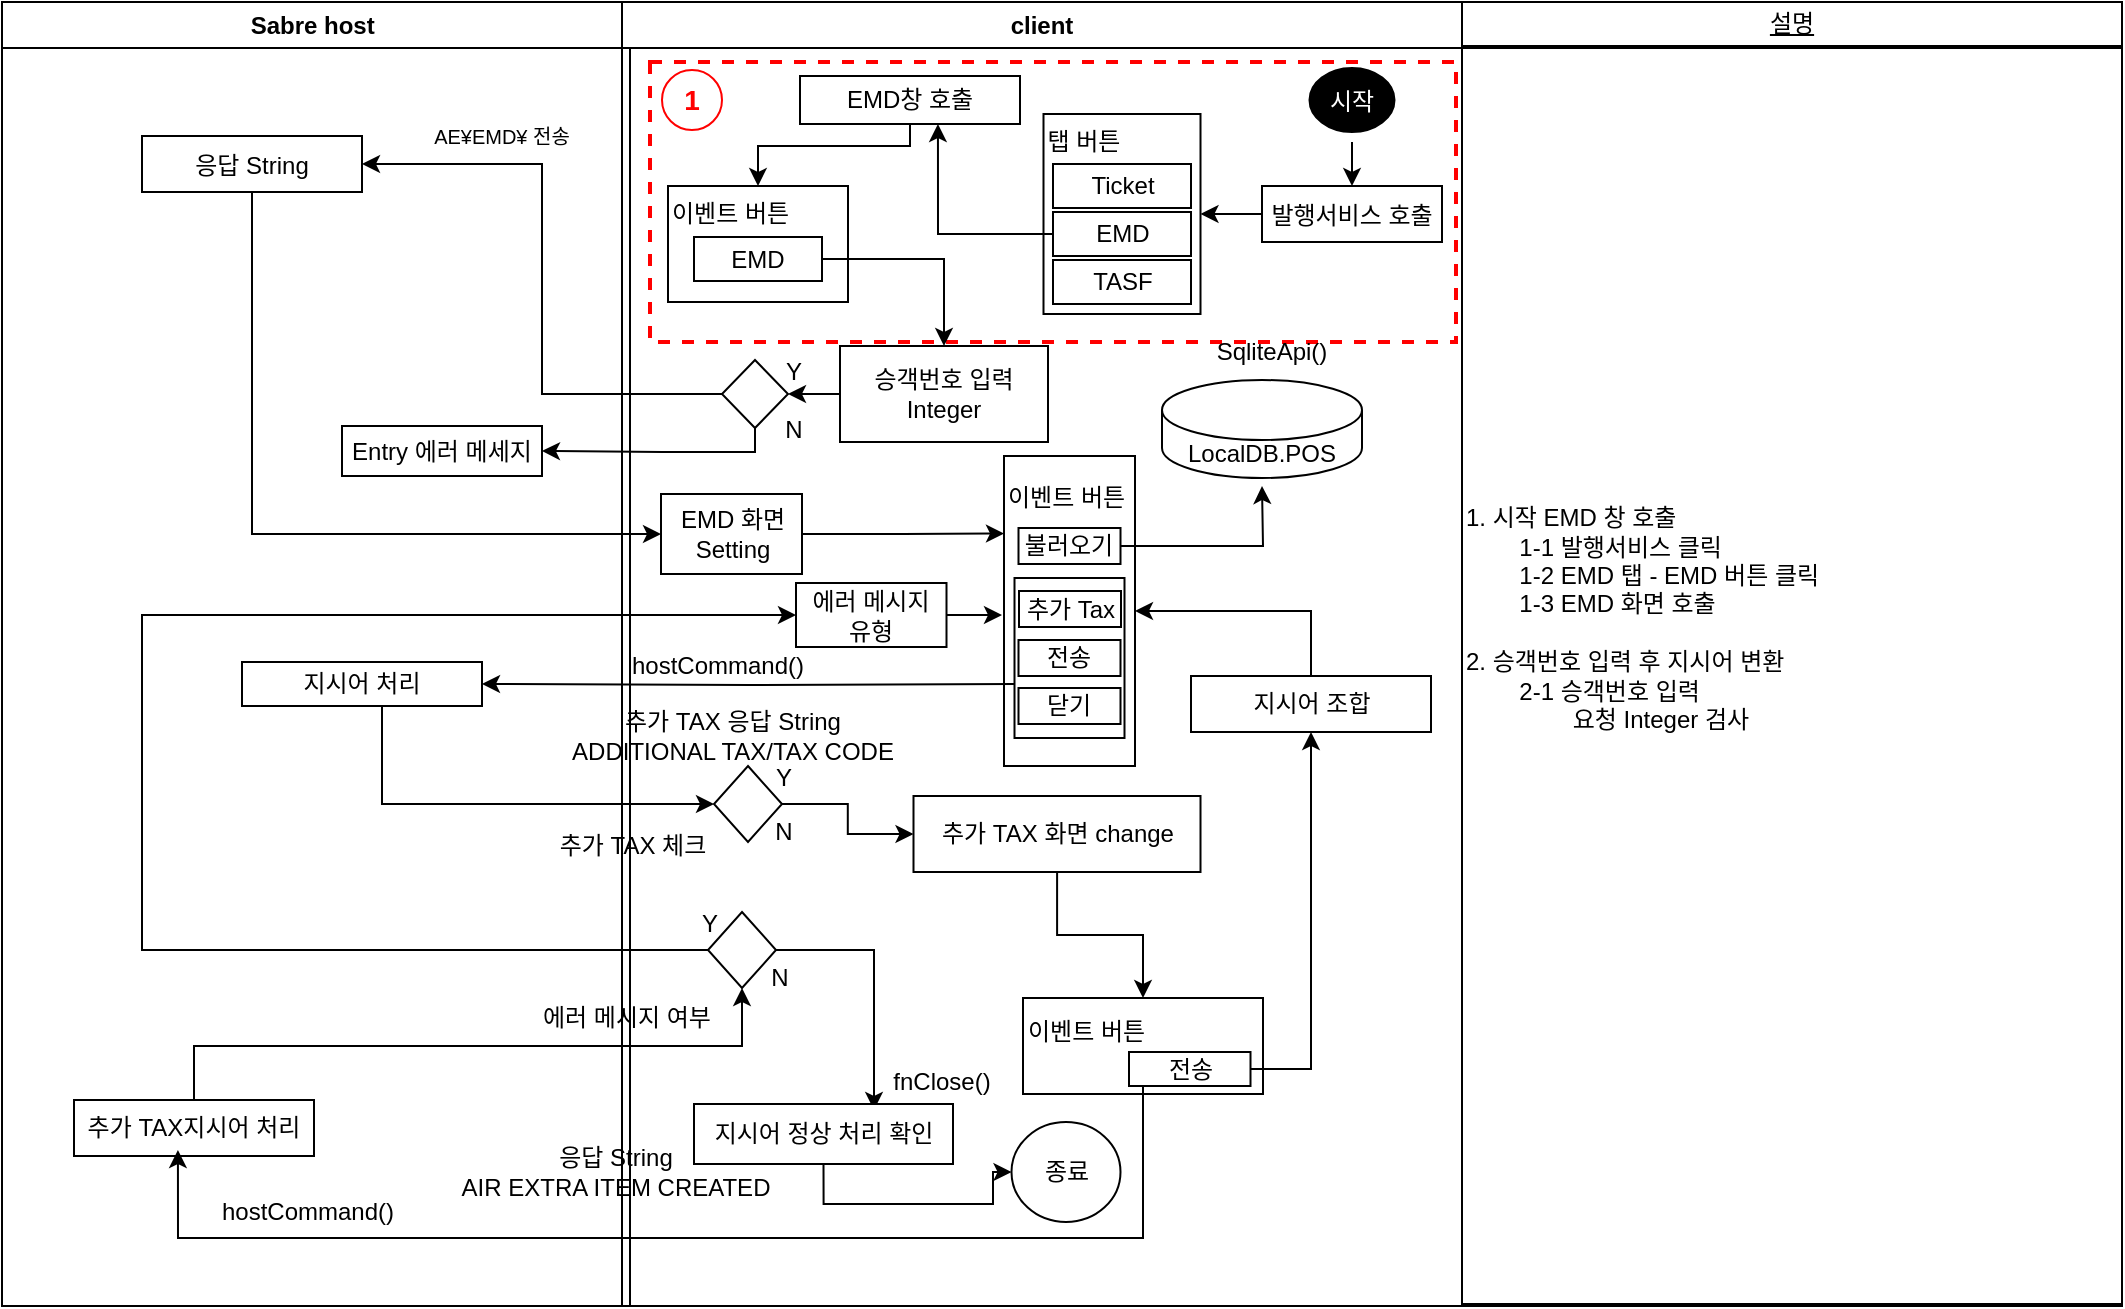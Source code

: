 <mxfile version="22.0.4" type="github">
  <diagram name="Page-1" id="e7e014a7-5840-1c2e-5031-d8a46d1fe8dd">
    <mxGraphModel dx="1434" dy="790" grid="1" gridSize="10" guides="1" tooltips="1" connect="1" arrows="1" fold="1" page="1" pageScale="1" pageWidth="1169" pageHeight="826" background="none" math="0" shadow="0">
      <root>
        <mxCell id="0" />
        <mxCell id="1" parent="0" />
        <mxCell id="2" value="Sabre host " style="swimlane;whiteSpace=wrap" parent="1" vertex="1">
          <mxGeometry x="50" y="128" width="314" height="652" as="geometry" />
        </mxCell>
        <mxCell id="7" value="응답 String" style="" parent="2" vertex="1">
          <mxGeometry x="70" y="67" width="110" height="28" as="geometry" />
        </mxCell>
        <mxCell id="6lSSJdkd9sKQMiOpRLFT-60" value="AE¥EMD¥ 전송" style="text;html=1;strokeColor=none;fillColor=none;align=center;verticalAlign=middle;whiteSpace=wrap;rounded=0;fontSize=10;" parent="2" vertex="1">
          <mxGeometry x="200" y="52" width="100" height="30" as="geometry" />
        </mxCell>
        <mxCell id="Ui-U3dEre2GQDIWSYj0z-24" value="Entry 에러 메세지" style="rounded=0;whiteSpace=wrap;html=1;" vertex="1" parent="2">
          <mxGeometry x="170" y="212" width="100" height="25" as="geometry" />
        </mxCell>
        <mxCell id="Ui-U3dEre2GQDIWSYj0z-34" value="지시어 처리" style="whiteSpace=wrap;html=1;rounded=0;" vertex="1" parent="2">
          <mxGeometry x="120" y="330" width="120" height="22" as="geometry" />
        </mxCell>
        <mxCell id="Ui-U3dEre2GQDIWSYj0z-89" value="추가 TAX지시어 처리" style="rounded=0;whiteSpace=wrap;html=1;" vertex="1" parent="2">
          <mxGeometry x="36" y="549" width="120" height="28" as="geometry" />
        </mxCell>
        <mxCell id="Ui-U3dEre2GQDIWSYj0z-91" value="hostCommand()" style="text;html=1;strokeColor=none;fillColor=none;align=center;verticalAlign=middle;whiteSpace=wrap;rounded=0;" vertex="1" parent="2">
          <mxGeometry x="86" y="591" width="134" height="28" as="geometry" />
        </mxCell>
        <mxCell id="3" value="client" style="swimlane;whiteSpace=wrap" parent="1" vertex="1">
          <mxGeometry x="360" y="128" width="420" height="652" as="geometry" />
        </mxCell>
        <mxCell id="Ui-U3dEre2GQDIWSYj0z-120" value="" style="verticalLabelPosition=bottom;verticalAlign=top;html=1;shape=mxgraph.basic.rect;fillColor2=none;strokeWidth=2;size=20;indent=5;dashed=1;strokeColor=#FF0000;" vertex="1" parent="3">
          <mxGeometry x="14" y="30" width="403" height="140" as="geometry" />
        </mxCell>
        <mxCell id="13" value="시작" style="ellipse;shape=startState;fillColor=#000000;strokeColor=#FFFFFF;fontColor=#FFFFFF;" parent="3" vertex="1">
          <mxGeometry x="338.75" y="28" width="52.5" height="42" as="geometry" />
        </mxCell>
        <mxCell id="6lSSJdkd9sKQMiOpRLFT-57" value="" style="edgeStyle=orthogonalEdgeStyle;rounded=0;orthogonalLoop=1;jettySize=auto;html=1;" parent="3" source="15" target="6lSSJdkd9sKQMiOpRLFT-56" edge="1">
          <mxGeometry relative="1" as="geometry" />
        </mxCell>
        <mxCell id="15" value="발행서비스 호출" style="" parent="3" vertex="1">
          <mxGeometry x="320" y="92" width="90" height="28" as="geometry" />
        </mxCell>
        <mxCell id="Ui-U3dEre2GQDIWSYj0z-18" value="" style="edgeStyle=orthogonalEdgeStyle;rounded=0;orthogonalLoop=1;jettySize=auto;html=1;entryX=0.5;entryY=0;entryDx=0;entryDy=0;" edge="1" parent="3" source="6lSSJdkd9sKQMiOpRLFT-50" target="6lSSJdkd9sKQMiOpRLFT-61">
          <mxGeometry relative="1" as="geometry">
            <Array as="points">
              <mxPoint x="144" y="72" />
              <mxPoint x="68" y="72" />
            </Array>
          </mxGeometry>
        </mxCell>
        <mxCell id="6lSSJdkd9sKQMiOpRLFT-50" value="EMD창 호출" style="whiteSpace=wrap;html=1;" parent="3" vertex="1">
          <mxGeometry x="89" y="37" width="110" height="24" as="geometry" />
        </mxCell>
        <mxCell id="6lSSJdkd9sKQMiOpRLFT-56" value="탭 버튼&#xa;" style="align=left;verticalAlign=top;" parent="3" vertex="1">
          <mxGeometry x="210.75" y="56" width="78.5" height="100" as="geometry" />
        </mxCell>
        <mxCell id="6lSSJdkd9sKQMiOpRLFT-58" value="Ticket" style="rounded=0;whiteSpace=wrap;html=1;" parent="3" vertex="1">
          <mxGeometry x="215.5" y="81" width="69" height="22" as="geometry" />
        </mxCell>
        <mxCell id="6lSSJdkd9sKQMiOpRLFT-61" value="이벤트 버튼&#xa;" style="align=left;verticalAlign=top;" parent="3" vertex="1">
          <mxGeometry x="23" y="92" width="90" height="58" as="geometry" />
        </mxCell>
        <mxCell id="Ui-U3dEre2GQDIWSYj0z-20" value="" style="edgeStyle=orthogonalEdgeStyle;rounded=0;orthogonalLoop=1;jettySize=auto;html=1;" edge="1" parent="3" source="6lSSJdkd9sKQMiOpRLFT-62" target="Ui-U3dEre2GQDIWSYj0z-19">
          <mxGeometry relative="1" as="geometry" />
        </mxCell>
        <mxCell id="6lSSJdkd9sKQMiOpRLFT-62" value="EMD" style="rounded=0;whiteSpace=wrap;html=1;" parent="3" vertex="1">
          <mxGeometry x="36" y="117.5" width="64" height="22" as="geometry" />
        </mxCell>
        <mxCell id="6lSSJdkd9sKQMiOpRLFT-72" value="" style="endArrow=classic;html=1;rounded=0;exitX=0.5;exitY=1;exitDx=0;exitDy=0;" parent="3" source="13" target="15" edge="1">
          <mxGeometry width="50" height="50" relative="1" as="geometry">
            <mxPoint x="370" y="302" as="sourcePoint" />
            <mxPoint x="420" y="252" as="targetPoint" />
          </mxGeometry>
        </mxCell>
        <mxCell id="6lSSJdkd9sKQMiOpRLFT-82" value="Y" style="text;html=1;strokeColor=none;fillColor=none;align=center;verticalAlign=middle;whiteSpace=wrap;rounded=0;" parent="3" vertex="1">
          <mxGeometry x="59" y="179" width="54" height="11" as="geometry" />
        </mxCell>
        <mxCell id="6lSSJdkd9sKQMiOpRLFT-83" value="N" style="text;html=1;strokeColor=none;fillColor=none;align=center;verticalAlign=middle;whiteSpace=wrap;rounded=0;" parent="3" vertex="1">
          <mxGeometry x="76" y="212" width="20" height="3" as="geometry" />
        </mxCell>
        <mxCell id="Ui-U3dEre2GQDIWSYj0z-28" value="" style="edgeStyle=orthogonalEdgeStyle;rounded=0;orthogonalLoop=1;jettySize=auto;html=1;entryX=0;entryY=0.25;entryDx=0;entryDy=0;" edge="1" parent="3" source="6lSSJdkd9sKQMiOpRLFT-89" target="6lSSJdkd9sKQMiOpRLFT-98">
          <mxGeometry relative="1" as="geometry" />
        </mxCell>
        <mxCell id="6lSSJdkd9sKQMiOpRLFT-89" value="EMD 화면&lt;br&gt;Setting" style="rounded=0;whiteSpace=wrap;html=1;" parent="3" vertex="1">
          <mxGeometry x="19.5" y="246" width="70.5" height="40" as="geometry" />
        </mxCell>
        <mxCell id="6lSSJdkd9sKQMiOpRLFT-98" value="이벤트 버튼&lt;br&gt;&lt;br&gt;&lt;br&gt;&lt;br&gt;&lt;br&gt;&lt;br&gt;&lt;br&gt;&lt;br&gt;&lt;br&gt;" style="rounded=0;whiteSpace=wrap;html=1;align=left;" parent="3" vertex="1">
          <mxGeometry x="191" y="227" width="65.5" height="155" as="geometry" />
        </mxCell>
        <mxCell id="Ui-U3dEre2GQDIWSYj0z-30" style="edgeStyle=orthogonalEdgeStyle;rounded=0;orthogonalLoop=1;jettySize=auto;html=1;exitX=1;exitY=0.5;exitDx=0;exitDy=0;" edge="1" parent="3" source="6lSSJdkd9sKQMiOpRLFT-100">
          <mxGeometry relative="1" as="geometry">
            <mxPoint x="320" y="242" as="targetPoint" />
          </mxGeometry>
        </mxCell>
        <mxCell id="6lSSJdkd9sKQMiOpRLFT-100" value="불러오기" style="rounded=0;whiteSpace=wrap;html=1;" parent="3" vertex="1">
          <mxGeometry x="198.25" y="263" width="51" height="18" as="geometry" />
        </mxCell>
        <mxCell id="6lSSJdkd9sKQMiOpRLFT-110" value="" style="rounded=0;whiteSpace=wrap;html=1;" parent="3" vertex="1">
          <mxGeometry x="196.25" y="288" width="55" height="80" as="geometry" />
        </mxCell>
        <mxCell id="6lSSJdkd9sKQMiOpRLFT-101" value="추가 Tax" style="rounded=0;whiteSpace=wrap;html=1;" parent="3" vertex="1">
          <mxGeometry x="198.5" y="294.5" width="51" height="18" as="geometry" />
        </mxCell>
        <mxCell id="6lSSJdkd9sKQMiOpRLFT-104" value="전송" style="rounded=0;whiteSpace=wrap;html=1;" parent="3" vertex="1">
          <mxGeometry x="198.25" y="319" width="51" height="18" as="geometry" />
        </mxCell>
        <mxCell id="6lSSJdkd9sKQMiOpRLFT-105" value="닫기" style="rounded=0;whiteSpace=wrap;html=1;" parent="3" vertex="1">
          <mxGeometry x="198.25" y="343" width="51" height="18" as="geometry" />
        </mxCell>
        <mxCell id="Ui-U3dEre2GQDIWSYj0z-17" value="" style="edgeStyle=orthogonalEdgeStyle;rounded=0;orthogonalLoop=1;jettySize=auto;html=1;entryX=0.627;entryY=1;entryDx=0;entryDy=0;entryPerimeter=0;" edge="1" parent="3" source="Ui-U3dEre2GQDIWSYj0z-15" target="6lSSJdkd9sKQMiOpRLFT-50">
          <mxGeometry relative="1" as="geometry" />
        </mxCell>
        <mxCell id="Ui-U3dEre2GQDIWSYj0z-15" value="EMD" style="rounded=0;whiteSpace=wrap;html=1;" vertex="1" parent="3">
          <mxGeometry x="215.5" y="105" width="69" height="22" as="geometry" />
        </mxCell>
        <mxCell id="Ui-U3dEre2GQDIWSYj0z-16" value="TASF" style="rounded=0;whiteSpace=wrap;html=1;" vertex="1" parent="3">
          <mxGeometry x="215.5" y="129" width="69" height="22" as="geometry" />
        </mxCell>
        <mxCell id="Ui-U3dEre2GQDIWSYj0z-22" value="" style="edgeStyle=orthogonalEdgeStyle;rounded=0;orthogonalLoop=1;jettySize=auto;html=1;" edge="1" parent="3" source="Ui-U3dEre2GQDIWSYj0z-19" target="Ui-U3dEre2GQDIWSYj0z-21">
          <mxGeometry relative="1" as="geometry" />
        </mxCell>
        <mxCell id="Ui-U3dEre2GQDIWSYj0z-19" value="승객번호 입력&lt;br&gt;Integer" style="rounded=0;whiteSpace=wrap;html=1;" vertex="1" parent="3">
          <mxGeometry x="109" y="172" width="104" height="48" as="geometry" />
        </mxCell>
        <mxCell id="Ui-U3dEre2GQDIWSYj0z-21" value="" style="rhombus;whiteSpace=wrap;html=1;rounded=0;" vertex="1" parent="3">
          <mxGeometry x="50" y="179" width="33" height="34" as="geometry" />
        </mxCell>
        <mxCell id="Ui-U3dEre2GQDIWSYj0z-29" value="LocalDB.POS" style="shape=cylinder3;whiteSpace=wrap;html=1;boundedLbl=1;backgroundOutline=1;size=15;" vertex="1" parent="3">
          <mxGeometry x="270" y="189" width="100" height="49" as="geometry" />
        </mxCell>
        <mxCell id="Ui-U3dEre2GQDIWSYj0z-31" value="SqliteApi()" style="text;html=1;strokeColor=none;fillColor=none;align=center;verticalAlign=middle;whiteSpace=wrap;rounded=0;" vertex="1" parent="3">
          <mxGeometry x="284.5" y="160" width="80" height="30" as="geometry" />
        </mxCell>
        <mxCell id="Ui-U3dEre2GQDIWSYj0z-36" value="hostCommand()" style="text;html=1;strokeColor=none;fillColor=none;align=center;verticalAlign=middle;whiteSpace=wrap;rounded=0;" vertex="1" parent="3">
          <mxGeometry x="-19" y="318" width="134" height="28" as="geometry" />
        </mxCell>
        <mxCell id="Ui-U3dEre2GQDIWSYj0z-82" value="" style="edgeStyle=orthogonalEdgeStyle;rounded=0;orthogonalLoop=1;jettySize=auto;html=1;" edge="1" parent="3" source="Ui-U3dEre2GQDIWSYj0z-37" target="Ui-U3dEre2GQDIWSYj0z-81">
          <mxGeometry relative="1" as="geometry" />
        </mxCell>
        <mxCell id="Ui-U3dEre2GQDIWSYj0z-37" value="" style="rhombus;whiteSpace=wrap;html=1;rounded=0;" vertex="1" parent="3">
          <mxGeometry x="46" y="382" width="34" height="38" as="geometry" />
        </mxCell>
        <mxCell id="Ui-U3dEre2GQDIWSYj0z-72" value="Y" style="text;html=1;strokeColor=none;fillColor=none;align=center;verticalAlign=middle;whiteSpace=wrap;rounded=0;" vertex="1" parent="3">
          <mxGeometry x="54" y="382" width="54" height="11" as="geometry" />
        </mxCell>
        <mxCell id="Ui-U3dEre2GQDIWSYj0z-73" value="N" style="text;html=1;strokeColor=none;fillColor=none;align=center;verticalAlign=middle;whiteSpace=wrap;rounded=0;" vertex="1" parent="3">
          <mxGeometry x="71" y="413" width="20" height="3" as="geometry" />
        </mxCell>
        <mxCell id="Ui-U3dEre2GQDIWSYj0z-75" value="추가 TAX 응답 String&lt;br&gt;ADDITIONAL TAX/TAX CODE" style="text;html=1;strokeColor=none;fillColor=none;align=center;verticalAlign=middle;whiteSpace=wrap;rounded=0;" vertex="1" parent="3">
          <mxGeometry x="-37.5" y="337" width="184.5" height="60" as="geometry" />
        </mxCell>
        <mxCell id="Ui-U3dEre2GQDIWSYj0z-76" value="추가 TAX 체크" style="text;html=1;strokeColor=none;fillColor=none;align=center;verticalAlign=middle;whiteSpace=wrap;rounded=0;" vertex="1" parent="3">
          <mxGeometry x="-72" y="413" width="155" height="18" as="geometry" />
        </mxCell>
        <mxCell id="Ui-U3dEre2GQDIWSYj0z-84" value="" style="edgeStyle=orthogonalEdgeStyle;rounded=0;orthogonalLoop=1;jettySize=auto;html=1;" edge="1" parent="3" source="Ui-U3dEre2GQDIWSYj0z-81" target="Ui-U3dEre2GQDIWSYj0z-83">
          <mxGeometry relative="1" as="geometry" />
        </mxCell>
        <mxCell id="Ui-U3dEre2GQDIWSYj0z-81" value="추가 TAX 화면 change" style="rounded=0;whiteSpace=wrap;html=1;" vertex="1" parent="3">
          <mxGeometry x="145.75" y="397" width="143.5" height="38" as="geometry" />
        </mxCell>
        <mxCell id="Ui-U3dEre2GQDIWSYj0z-83" value="이벤트 버튼&lt;br&gt;&amp;nbsp;&amp;nbsp;" style="whiteSpace=wrap;html=1;rounded=0;align=left;" vertex="1" parent="3">
          <mxGeometry x="200.5" y="498" width="120" height="48" as="geometry" />
        </mxCell>
        <mxCell id="Ui-U3dEre2GQDIWSYj0z-87" style="edgeStyle=orthogonalEdgeStyle;rounded=0;orthogonalLoop=1;jettySize=auto;html=1;exitX=1;exitY=0.5;exitDx=0;exitDy=0;entryX=0.5;entryY=1;entryDx=0;entryDy=0;" edge="1" parent="3" source="Ui-U3dEre2GQDIWSYj0z-85" target="Ui-U3dEre2GQDIWSYj0z-86">
          <mxGeometry relative="1" as="geometry" />
        </mxCell>
        <mxCell id="Ui-U3dEre2GQDIWSYj0z-85" value="전송" style="rounded=0;whiteSpace=wrap;html=1;" vertex="1" parent="3">
          <mxGeometry x="253.5" y="525" width="60.75" height="17" as="geometry" />
        </mxCell>
        <mxCell id="Ui-U3dEre2GQDIWSYj0z-88" style="edgeStyle=orthogonalEdgeStyle;rounded=0;orthogonalLoop=1;jettySize=auto;html=1;exitX=0.5;exitY=0;exitDx=0;exitDy=0;" edge="1" parent="3" source="Ui-U3dEre2GQDIWSYj0z-86" target="6lSSJdkd9sKQMiOpRLFT-98">
          <mxGeometry relative="1" as="geometry" />
        </mxCell>
        <mxCell id="Ui-U3dEre2GQDIWSYj0z-86" value="지시어 조합" style="rounded=0;whiteSpace=wrap;html=1;" vertex="1" parent="3">
          <mxGeometry x="284.5" y="337" width="120" height="28" as="geometry" />
        </mxCell>
        <mxCell id="Ui-U3dEre2GQDIWSYj0z-101" value="" style="edgeStyle=orthogonalEdgeStyle;rounded=0;orthogonalLoop=1;jettySize=auto;html=1;entryX=0.695;entryY=0.1;entryDx=0;entryDy=0;entryPerimeter=0;exitX=1;exitY=0.5;exitDx=0;exitDy=0;" edge="1" parent="3" source="Ui-U3dEre2GQDIWSYj0z-93" target="Ui-U3dEre2GQDIWSYj0z-99">
          <mxGeometry relative="1" as="geometry" />
        </mxCell>
        <mxCell id="Ui-U3dEre2GQDIWSYj0z-109" style="edgeStyle=orthogonalEdgeStyle;rounded=0;orthogonalLoop=1;jettySize=auto;html=1;exitX=0;exitY=0.5;exitDx=0;exitDy=0;entryX=0;entryY=0.5;entryDx=0;entryDy=0;" edge="1" parent="3" source="Ui-U3dEre2GQDIWSYj0z-93" target="Ui-U3dEre2GQDIWSYj0z-107">
          <mxGeometry relative="1" as="geometry">
            <mxPoint x="-220" y="302" as="targetPoint" />
            <Array as="points">
              <mxPoint x="-240" y="474" />
              <mxPoint x="-240" y="307" />
            </Array>
          </mxGeometry>
        </mxCell>
        <mxCell id="Ui-U3dEre2GQDIWSYj0z-93" value="" style="rhombus;whiteSpace=wrap;html=1;rounded=0;" vertex="1" parent="3">
          <mxGeometry x="43" y="455" width="34" height="38" as="geometry" />
        </mxCell>
        <mxCell id="Ui-U3dEre2GQDIWSYj0z-94" value="에러 메시지 여부" style="text;html=1;strokeColor=none;fillColor=none;align=center;verticalAlign=middle;whiteSpace=wrap;rounded=0;" vertex="1" parent="3">
          <mxGeometry x="-75" y="499" width="155" height="18" as="geometry" />
        </mxCell>
        <mxCell id="Ui-U3dEre2GQDIWSYj0z-95" value="Y" style="text;html=1;strokeColor=none;fillColor=none;align=center;verticalAlign=middle;whiteSpace=wrap;rounded=0;" vertex="1" parent="3">
          <mxGeometry x="17" y="455" width="54" height="11" as="geometry" />
        </mxCell>
        <mxCell id="Ui-U3dEre2GQDIWSYj0z-96" value="N" style="text;html=1;strokeColor=none;fillColor=none;align=center;verticalAlign=middle;whiteSpace=wrap;rounded=0;" vertex="1" parent="3">
          <mxGeometry x="69" y="486" width="20" height="3" as="geometry" />
        </mxCell>
        <mxCell id="Ui-U3dEre2GQDIWSYj0z-106" style="edgeStyle=orthogonalEdgeStyle;rounded=0;orthogonalLoop=1;jettySize=auto;html=1;exitX=0.5;exitY=1;exitDx=0;exitDy=0;entryX=0;entryY=0.5;entryDx=0;entryDy=0;" edge="1" parent="3" source="Ui-U3dEre2GQDIWSYj0z-99" target="Ui-U3dEre2GQDIWSYj0z-104">
          <mxGeometry relative="1" as="geometry" />
        </mxCell>
        <mxCell id="Ui-U3dEre2GQDIWSYj0z-99" value="지시어 정상 처리 확인" style="rounded=0;whiteSpace=wrap;html=1;" vertex="1" parent="3">
          <mxGeometry x="36" y="551" width="129.5" height="30" as="geometry" />
        </mxCell>
        <mxCell id="Ui-U3dEre2GQDIWSYj0z-102" value="fnClose()" style="text;html=1;strokeColor=none;fillColor=none;align=center;verticalAlign=middle;whiteSpace=wrap;rounded=0;" vertex="1" parent="3">
          <mxGeometry x="130" y="525" width="60" height="30" as="geometry" />
        </mxCell>
        <mxCell id="Ui-U3dEre2GQDIWSYj0z-103" value="응답 String&lt;br&gt;AIR EXTRA ITEM CREATED" style="text;html=1;strokeColor=none;fillColor=none;align=center;verticalAlign=middle;whiteSpace=wrap;rounded=0;" vertex="1" parent="3">
          <mxGeometry x="-87.5" y="546" width="167.5" height="78" as="geometry" />
        </mxCell>
        <mxCell id="Ui-U3dEre2GQDIWSYj0z-104" value="종료" style="ellipse;whiteSpace=wrap;html=1;" vertex="1" parent="3">
          <mxGeometry x="194.75" y="560" width="54.5" height="50" as="geometry" />
        </mxCell>
        <mxCell id="Ui-U3dEre2GQDIWSYj0z-113" style="edgeStyle=orthogonalEdgeStyle;rounded=0;orthogonalLoop=1;jettySize=auto;html=1;exitX=1;exitY=0.5;exitDx=0;exitDy=0;" edge="1" parent="3" source="Ui-U3dEre2GQDIWSYj0z-107">
          <mxGeometry relative="1" as="geometry">
            <mxPoint x="190" y="307" as="targetPoint" />
          </mxGeometry>
        </mxCell>
        <mxCell id="Ui-U3dEre2GQDIWSYj0z-107" value="에러 메시지&lt;br&gt;유형" style="rounded=0;whiteSpace=wrap;html=1;" vertex="1" parent="3">
          <mxGeometry x="87" y="290.5" width="75.25" height="32" as="geometry" />
        </mxCell>
        <mxCell id="Ui-U3dEre2GQDIWSYj0z-121" value="&lt;font color=&quot;#ff0000&quot; style=&quot;font-size: 14px;&quot;&gt;1&lt;/font&gt;" style="ellipse;whiteSpace=wrap;html=1;aspect=fixed;strokeColor=#FF0000;fontStyle=1" vertex="1" parent="3">
          <mxGeometry x="20" y="34" width="30" height="30" as="geometry" />
        </mxCell>
        <mxCell id="6lSSJdkd9sKQMiOpRLFT-41" value="설명" style="swimlane;whiteSpace=wrap;fontStyle=4;startSize=22;" parent="1" vertex="1">
          <mxGeometry x="780" y="128" width="330" height="652" as="geometry" />
        </mxCell>
        <mxCell id="6lSSJdkd9sKQMiOpRLFT-48" value="1. 시작 EMD 창 호출&lt;br&gt;&lt;span style=&quot;white-space: pre;&quot;&gt;&#x9;&lt;/span&gt;1-1 발행서비스 클릭&lt;br&gt;&lt;span style=&quot;white-space: pre;&quot;&gt;&#x9;&lt;/span&gt;1-2 EMD 탭 - EMD 버튼 클릭&lt;br&gt;&lt;span style=&quot;white-space: pre;&quot;&gt;&#x9;&lt;/span&gt;1-3 EMD 화면 호출&lt;br&gt;&lt;br&gt;2. 승객번호 입력 후 지시어 변환&lt;br&gt;&lt;span style=&quot;white-space: pre;&quot;&gt;&#x9;&lt;/span&gt;2-1 승객번호 입력&lt;br&gt;&lt;span style=&quot;white-space: pre;&quot;&gt;&#x9;&lt;span style=&quot;white-space: pre;&quot;&gt;&#x9;&lt;/span&gt;요&lt;/span&gt;청 Integer 검사&amp;nbsp;&lt;br&gt;&lt;span style=&quot;white-space: pre;&quot;&gt;&#x9;&lt;/span&gt;&lt;span style=&quot;white-space: pre;&quot;&gt;&#x9;&lt;/span&gt;&lt;br&gt;&lt;span style=&quot;white-space: pre;&quot;&gt;&#x9;&lt;/span&gt;&lt;span style=&quot;white-space: pre;&quot;&gt;&#x9;&lt;/span&gt;&lt;br&gt;&lt;span style=&quot;white-space: pre;&quot;&gt;&#x9;&lt;/span&gt;&lt;br&gt;&lt;span style=&quot;white-space: pre;&quot;&gt;&#x9;&lt;/span&gt;&lt;span style=&quot;white-space: pre;&quot;&gt;&#x9;&lt;/span&gt;&amp;nbsp;" style="whiteSpace=wrap;html=1;align=left;" parent="6lSSJdkd9sKQMiOpRLFT-41" vertex="1">
          <mxGeometry y="23" width="330" height="628" as="geometry" />
        </mxCell>
        <mxCell id="6lSSJdkd9sKQMiOpRLFT-80" value="" style="endArrow=classic;html=1;rounded=0;exitX=0.5;exitY=1;exitDx=0;exitDy=0;entryX=0;entryY=0.5;entryDx=0;entryDy=0;" parent="1" source="7" target="6lSSJdkd9sKQMiOpRLFT-89" edge="1">
          <mxGeometry width="50" height="50" relative="1" as="geometry">
            <mxPoint x="730" y="430" as="sourcePoint" />
            <mxPoint x="780" y="380" as="targetPoint" />
            <Array as="points">
              <mxPoint x="175" y="394" />
            </Array>
          </mxGeometry>
        </mxCell>
        <mxCell id="Ui-U3dEre2GQDIWSYj0z-23" value="" style="edgeStyle=orthogonalEdgeStyle;rounded=0;orthogonalLoop=1;jettySize=auto;html=1;entryX=1;entryY=0.5;entryDx=0;entryDy=0;" edge="1" parent="1" source="Ui-U3dEre2GQDIWSYj0z-21" target="7">
          <mxGeometry relative="1" as="geometry" />
        </mxCell>
        <mxCell id="Ui-U3dEre2GQDIWSYj0z-27" style="edgeStyle=orthogonalEdgeStyle;rounded=0;orthogonalLoop=1;jettySize=auto;html=1;exitX=0.5;exitY=1;exitDx=0;exitDy=0;entryX=1;entryY=0.5;entryDx=0;entryDy=0;" edge="1" parent="1" source="Ui-U3dEre2GQDIWSYj0z-21" target="Ui-U3dEre2GQDIWSYj0z-24">
          <mxGeometry relative="1" as="geometry">
            <Array as="points">
              <mxPoint x="427" y="353" />
              <mxPoint x="380" y="353" />
            </Array>
          </mxGeometry>
        </mxCell>
        <mxCell id="Ui-U3dEre2GQDIWSYj0z-35" value="" style="edgeStyle=orthogonalEdgeStyle;rounded=0;orthogonalLoop=1;jettySize=auto;html=1;" edge="1" parent="1" target="Ui-U3dEre2GQDIWSYj0z-34">
          <mxGeometry relative="1" as="geometry">
            <mxPoint x="556.25" y="469" as="sourcePoint" />
          </mxGeometry>
        </mxCell>
        <mxCell id="Ui-U3dEre2GQDIWSYj0z-38" value="" style="edgeStyle=orthogonalEdgeStyle;rounded=0;orthogonalLoop=1;jettySize=auto;html=1;" edge="1" parent="1" source="Ui-U3dEre2GQDIWSYj0z-34" target="Ui-U3dEre2GQDIWSYj0z-37">
          <mxGeometry relative="1" as="geometry">
            <Array as="points">
              <mxPoint x="240" y="529" />
            </Array>
          </mxGeometry>
        </mxCell>
        <mxCell id="Ui-U3dEre2GQDIWSYj0z-90" style="edgeStyle=orthogonalEdgeStyle;rounded=0;orthogonalLoop=1;jettySize=auto;html=1;exitX=0.5;exitY=1;exitDx=0;exitDy=0;entryX=0.433;entryY=1.036;entryDx=0;entryDy=0;entryPerimeter=0;" edge="1" parent="1">
          <mxGeometry relative="1" as="geometry">
            <mxPoint x="620.5" y="670" as="sourcePoint" />
            <mxPoint x="137.96" y="702.008" as="targetPoint" />
            <Array as="points">
              <mxPoint x="621" y="746" />
              <mxPoint x="138" y="746" />
            </Array>
          </mxGeometry>
        </mxCell>
        <mxCell id="Ui-U3dEre2GQDIWSYj0z-97" style="edgeStyle=orthogonalEdgeStyle;rounded=0;orthogonalLoop=1;jettySize=auto;html=1;exitX=0.5;exitY=0;exitDx=0;exitDy=0;" edge="1" parent="1" source="Ui-U3dEre2GQDIWSYj0z-89" target="Ui-U3dEre2GQDIWSYj0z-93">
          <mxGeometry relative="1" as="geometry">
            <Array as="points">
              <mxPoint x="146" y="650" />
              <mxPoint x="420" y="650" />
            </Array>
          </mxGeometry>
        </mxCell>
      </root>
    </mxGraphModel>
  </diagram>
</mxfile>
